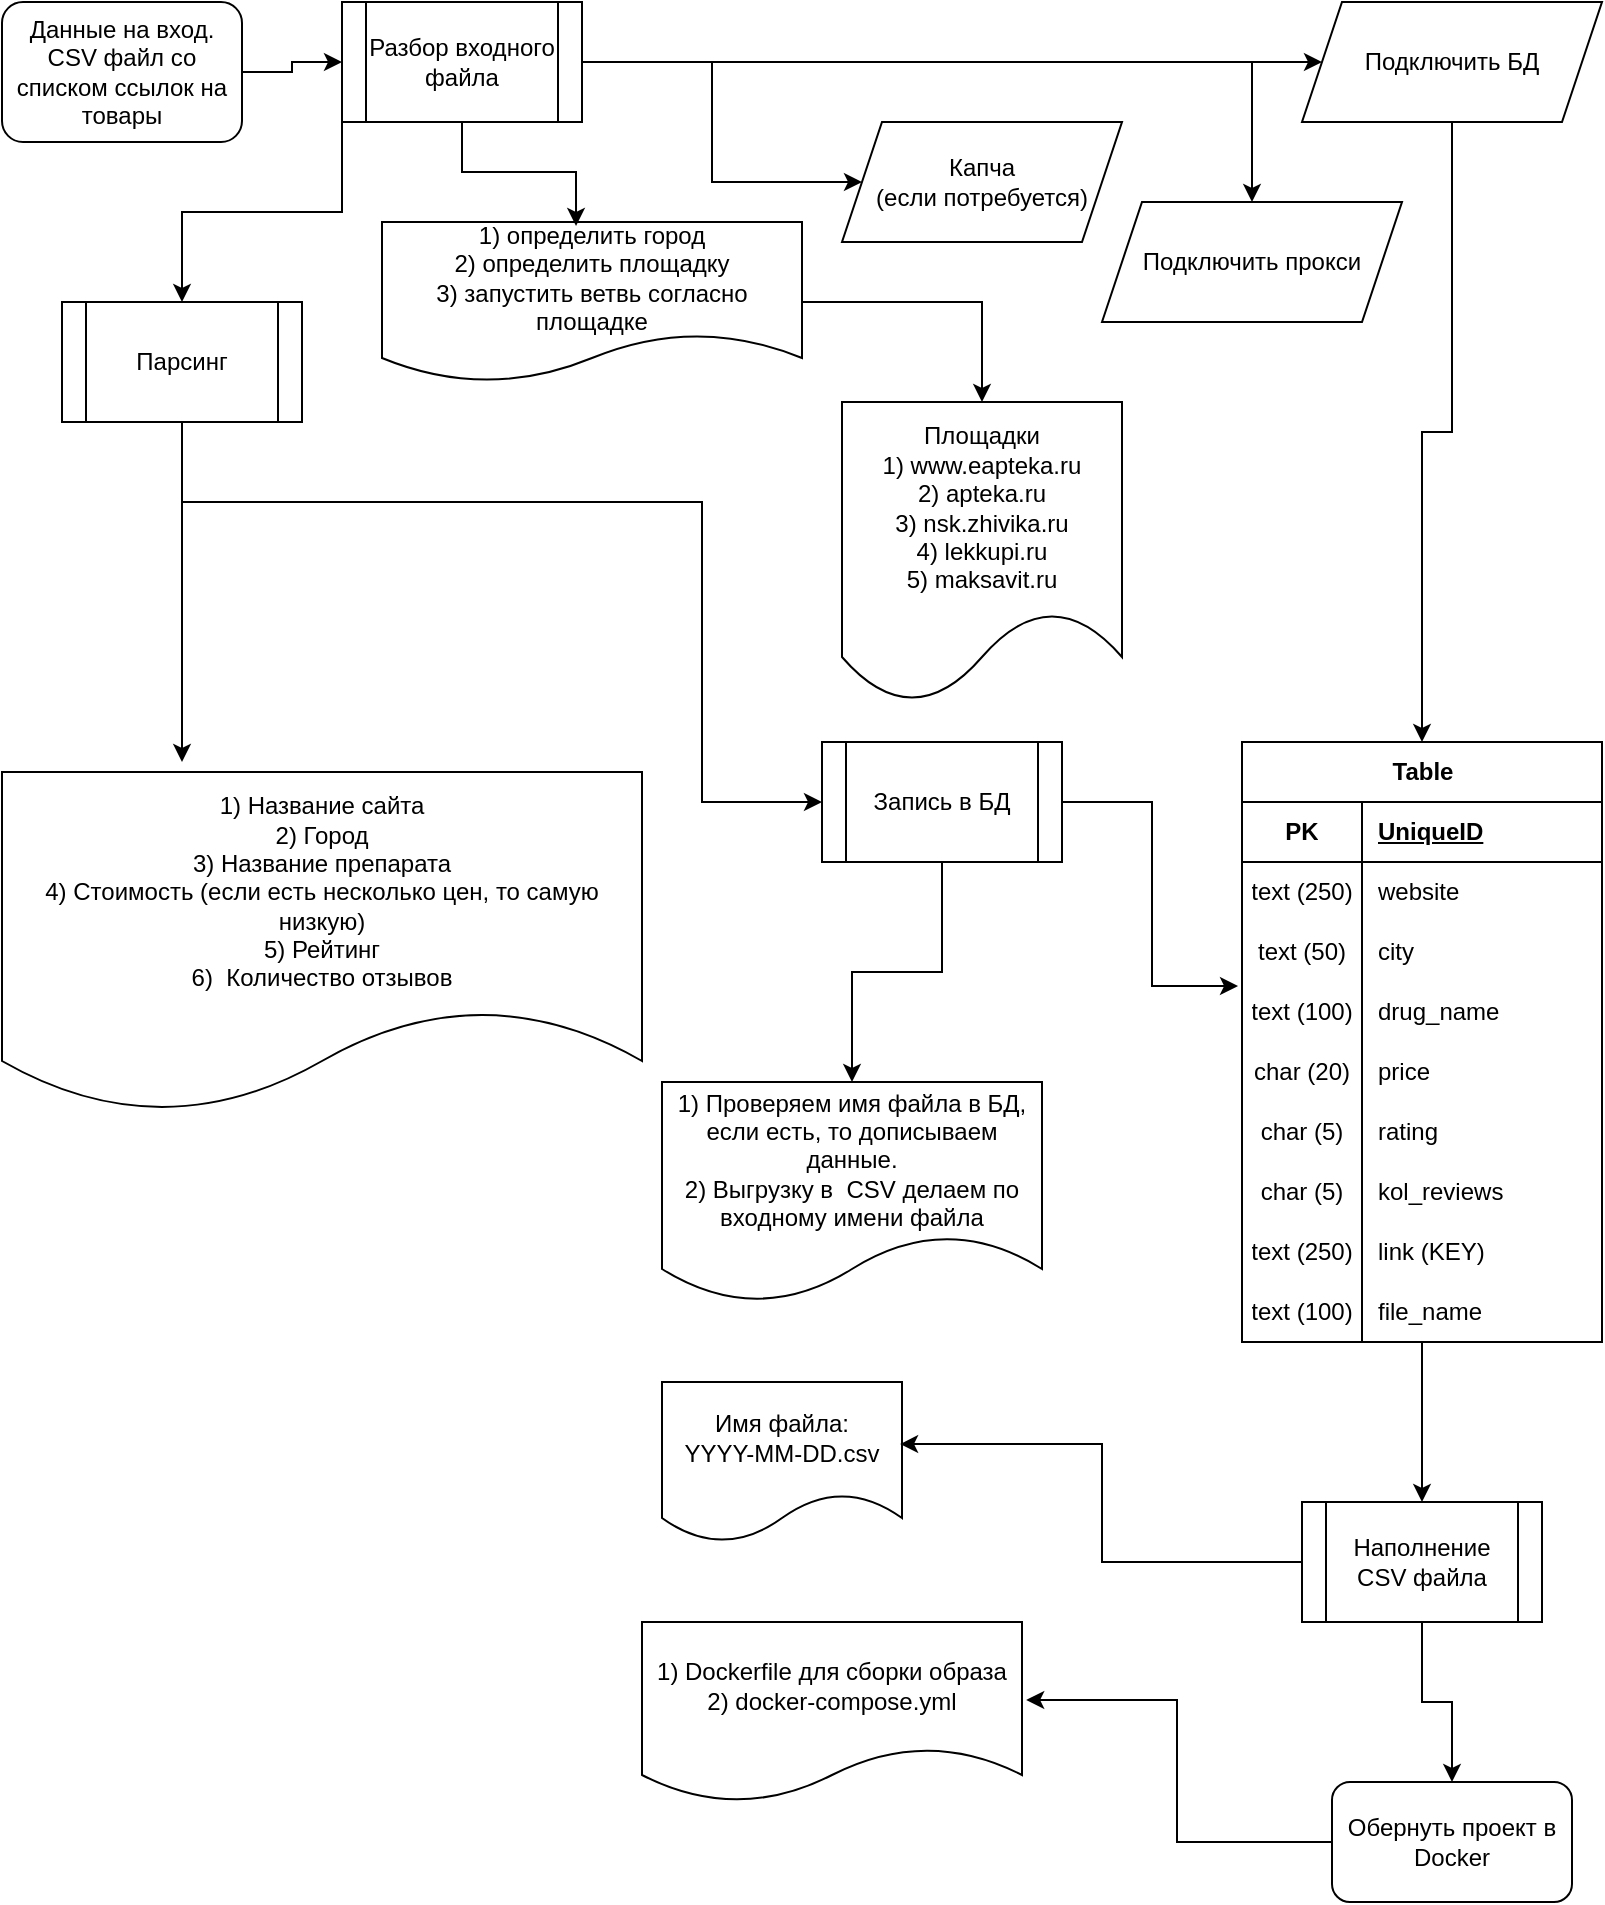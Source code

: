 <mxfile version="22.0.8" type="github">
  <diagram id="C5RBs43oDa-KdzZeNtuy" name="Page-1">
    <mxGraphModel dx="2074" dy="807" grid="1" gridSize="10" guides="1" tooltips="1" connect="1" arrows="1" fold="1" page="1" pageScale="1" pageWidth="827" pageHeight="1169" math="0" shadow="0">
      <root>
        <mxCell id="WIyWlLk6GJQsqaUBKTNV-0" />
        <mxCell id="WIyWlLk6GJQsqaUBKTNV-1" parent="WIyWlLk6GJQsqaUBKTNV-0" />
        <mxCell id="yI-EpUf1qR6Sc0JCAl4H-162" style="edgeStyle=orthogonalEdgeStyle;rounded=0;orthogonalLoop=1;jettySize=auto;html=1;exitX=1;exitY=0.5;exitDx=0;exitDy=0;entryX=0;entryY=0.5;entryDx=0;entryDy=0;" edge="1" parent="WIyWlLk6GJQsqaUBKTNV-1" source="WIyWlLk6GJQsqaUBKTNV-3" target="yI-EpUf1qR6Sc0JCAl4H-161">
          <mxGeometry relative="1" as="geometry" />
        </mxCell>
        <mxCell id="WIyWlLk6GJQsqaUBKTNV-3" value="Данные на вход. CSV файл со списком ссылок на товары&lt;br&gt;" style="rounded=1;whiteSpace=wrap;html=1;fontSize=12;glass=0;strokeWidth=1;shadow=0;" parent="WIyWlLk6GJQsqaUBKTNV-1" vertex="1">
          <mxGeometry x="10" y="10" width="120" height="70" as="geometry" />
        </mxCell>
        <mxCell id="yI-EpUf1qR6Sc0JCAl4H-174" style="edgeStyle=orthogonalEdgeStyle;rounded=0;orthogonalLoop=1;jettySize=auto;html=1;entryX=0.5;entryY=0;entryDx=0;entryDy=0;" edge="1" parent="WIyWlLk6GJQsqaUBKTNV-1" source="yI-EpUf1qR6Sc0JCAl4H-5" target="yI-EpUf1qR6Sc0JCAl4H-53">
          <mxGeometry relative="1" as="geometry" />
        </mxCell>
        <mxCell id="yI-EpUf1qR6Sc0JCAl4H-5" value="Подключить БД" style="shape=parallelogram;perimeter=parallelogramPerimeter;whiteSpace=wrap;html=1;fixedSize=1;" vertex="1" parent="WIyWlLk6GJQsqaUBKTNV-1">
          <mxGeometry x="660" y="10" width="150" height="60" as="geometry" />
        </mxCell>
        <mxCell id="yI-EpUf1qR6Sc0JCAl4H-6" value="Подключить прокси" style="shape=parallelogram;perimeter=parallelogramPerimeter;whiteSpace=wrap;html=1;fixedSize=1;" vertex="1" parent="WIyWlLk6GJQsqaUBKTNV-1">
          <mxGeometry x="560" y="110" width="150" height="60" as="geometry" />
        </mxCell>
        <mxCell id="yI-EpUf1qR6Sc0JCAl4H-22" value="Капча&lt;br&gt;(если потребуется)" style="shape=parallelogram;perimeter=parallelogramPerimeter;whiteSpace=wrap;html=1;fixedSize=1;" vertex="1" parent="WIyWlLk6GJQsqaUBKTNV-1">
          <mxGeometry x="430" y="70" width="140" height="60" as="geometry" />
        </mxCell>
        <mxCell id="yI-EpUf1qR6Sc0JCAl4H-150" style="edgeStyle=orthogonalEdgeStyle;rounded=0;orthogonalLoop=1;jettySize=auto;html=1;entryX=0.5;entryY=0;entryDx=0;entryDy=0;" edge="1" parent="WIyWlLk6GJQsqaUBKTNV-1" source="yI-EpUf1qR6Sc0JCAl4H-53" target="yI-EpUf1qR6Sc0JCAl4H-146">
          <mxGeometry relative="1" as="geometry" />
        </mxCell>
        <mxCell id="yI-EpUf1qR6Sc0JCAl4H-88" style="edgeStyle=orthogonalEdgeStyle;rounded=0;orthogonalLoop=1;jettySize=auto;html=1;exitX=0.5;exitY=1;exitDx=0;exitDy=0;" edge="1" parent="WIyWlLk6GJQsqaUBKTNV-1">
          <mxGeometry relative="1" as="geometry">
            <mxPoint x="210" y="330" as="sourcePoint" />
            <mxPoint x="210" y="330" as="targetPoint" />
          </mxGeometry>
        </mxCell>
        <mxCell id="yI-EpUf1qR6Sc0JCAl4H-145" style="edgeStyle=orthogonalEdgeStyle;rounded=0;orthogonalLoop=1;jettySize=auto;html=1;exitX=0.5;exitY=1;exitDx=0;exitDy=0;entryX=0.5;entryY=0;entryDx=0;entryDy=0;" edge="1" parent="WIyWlLk6GJQsqaUBKTNV-1" source="yI-EpUf1qR6Sc0JCAl4H-138" target="yI-EpUf1qR6Sc0JCAl4H-143">
          <mxGeometry relative="1" as="geometry" />
        </mxCell>
        <mxCell id="yI-EpUf1qR6Sc0JCAl4H-138" value="Запись в БД" style="shape=process;whiteSpace=wrap;html=1;backgroundOutline=1;" vertex="1" parent="WIyWlLk6GJQsqaUBKTNV-1">
          <mxGeometry x="420" y="380" width="120" height="60" as="geometry" />
        </mxCell>
        <mxCell id="yI-EpUf1qR6Sc0JCAl4H-142" style="edgeStyle=orthogonalEdgeStyle;rounded=0;orthogonalLoop=1;jettySize=auto;html=1;exitX=1;exitY=0.5;exitDx=0;exitDy=0;entryX=-0.011;entryY=0.067;entryDx=0;entryDy=0;entryPerimeter=0;" edge="1" parent="WIyWlLk6GJQsqaUBKTNV-1" source="yI-EpUf1qR6Sc0JCAl4H-138" target="yI-EpUf1qR6Sc0JCAl4H-63">
          <mxGeometry relative="1" as="geometry" />
        </mxCell>
        <mxCell id="yI-EpUf1qR6Sc0JCAl4H-143" value="1) Проверяем имя файла в БД, если есть, то дописываем данные.&lt;br&gt;2) Выгрузку в&amp;nbsp; CSV делаем по входному имени файла" style="shape=document;whiteSpace=wrap;html=1;boundedLbl=1;" vertex="1" parent="WIyWlLk6GJQsqaUBKTNV-1">
          <mxGeometry x="340" y="550" width="190" height="110" as="geometry" />
        </mxCell>
        <mxCell id="yI-EpUf1qR6Sc0JCAl4H-160" style="edgeStyle=orthogonalEdgeStyle;rounded=0;orthogonalLoop=1;jettySize=auto;html=1;entryX=0.5;entryY=0;entryDx=0;entryDy=0;" edge="1" parent="WIyWlLk6GJQsqaUBKTNV-1" source="yI-EpUf1qR6Sc0JCAl4H-146" target="yI-EpUf1qR6Sc0JCAl4H-159">
          <mxGeometry relative="1" as="geometry" />
        </mxCell>
        <mxCell id="yI-EpUf1qR6Sc0JCAl4H-146" value="Наполнение CSV файла" style="shape=process;whiteSpace=wrap;html=1;backgroundOutline=1;" vertex="1" parent="WIyWlLk6GJQsqaUBKTNV-1">
          <mxGeometry x="660" y="760" width="120" height="60" as="geometry" />
        </mxCell>
        <mxCell id="yI-EpUf1qR6Sc0JCAl4H-151" value="1)&amp;nbsp;Название сайта&lt;br style=&quot;border-color: var(--border-color);&quot;&gt;&lt;div style=&quot;border-color: var(--border-color);&quot;&gt;&lt;span style=&quot;border-color: var(--border-color); background-color: initial;&quot;&gt;2)&amp;nbsp;Город&lt;/span&gt;&lt;/div&gt;&lt;div style=&quot;border-color: var(--border-color);&quot;&gt;&lt;span style=&quot;border-color: var(--border-color); background-color: initial;&quot;&gt;3)&amp;nbsp;Название препарата&lt;/span&gt;&lt;/div&gt;4)&amp;nbsp;Стоимость (если есть несколько цен, то самую низкую)&lt;br style=&quot;border-color: var(--border-color);&quot;&gt;&lt;div style=&quot;border-color: var(--border-color);&quot;&gt;5)&amp;nbsp;Рейтинг&lt;br style=&quot;border-color: var(--border-color);&quot;&gt;&lt;/div&gt;&lt;div style=&quot;border-color: var(--border-color);&quot;&gt;6)&amp;nbsp;&amp;nbsp;Количество отзывов&lt;/div&gt;" style="shape=document;whiteSpace=wrap;html=1;boundedLbl=1;" vertex="1" parent="WIyWlLk6GJQsqaUBKTNV-1">
          <mxGeometry x="10" y="395" width="320" height="170" as="geometry" />
        </mxCell>
        <mxCell id="yI-EpUf1qR6Sc0JCAl4H-154" style="edgeStyle=orthogonalEdgeStyle;rounded=0;orthogonalLoop=1;jettySize=auto;html=1;" edge="1" parent="WIyWlLk6GJQsqaUBKTNV-1" source="yI-EpUf1qR6Sc0JCAl4H-152">
          <mxGeometry relative="1" as="geometry">
            <mxPoint x="100" y="390" as="targetPoint" />
          </mxGeometry>
        </mxCell>
        <mxCell id="yI-EpUf1qR6Sc0JCAl4H-177" style="edgeStyle=orthogonalEdgeStyle;rounded=0;orthogonalLoop=1;jettySize=auto;html=1;entryX=0;entryY=0.5;entryDx=0;entryDy=0;" edge="1" parent="WIyWlLk6GJQsqaUBKTNV-1" source="yI-EpUf1qR6Sc0JCAl4H-152" target="yI-EpUf1qR6Sc0JCAl4H-138">
          <mxGeometry relative="1" as="geometry">
            <Array as="points">
              <mxPoint x="100" y="260" />
              <mxPoint x="360" y="260" />
              <mxPoint x="360" y="410" />
            </Array>
          </mxGeometry>
        </mxCell>
        <mxCell id="yI-EpUf1qR6Sc0JCAl4H-152" value="Парсинг" style="shape=process;whiteSpace=wrap;html=1;backgroundOutline=1;" vertex="1" parent="WIyWlLk6GJQsqaUBKTNV-1">
          <mxGeometry x="40" y="160" width="120" height="60" as="geometry" />
        </mxCell>
        <mxCell id="yI-EpUf1qR6Sc0JCAl4H-157" value="Имя файла:&lt;br&gt;YYYY-MM-DD.csv" style="shape=document;whiteSpace=wrap;html=1;boundedLbl=1;" vertex="1" parent="WIyWlLk6GJQsqaUBKTNV-1">
          <mxGeometry x="340" y="700" width="120" height="80" as="geometry" />
        </mxCell>
        <mxCell id="yI-EpUf1qR6Sc0JCAl4H-158" style="edgeStyle=orthogonalEdgeStyle;rounded=0;orthogonalLoop=1;jettySize=auto;html=1;exitX=0;exitY=0.5;exitDx=0;exitDy=0;entryX=0.992;entryY=0.388;entryDx=0;entryDy=0;entryPerimeter=0;" edge="1" parent="WIyWlLk6GJQsqaUBKTNV-1" source="yI-EpUf1qR6Sc0JCAl4H-146" target="yI-EpUf1qR6Sc0JCAl4H-157">
          <mxGeometry relative="1" as="geometry" />
        </mxCell>
        <mxCell id="yI-EpUf1qR6Sc0JCAl4H-159" value="Обернуть проект в Docker" style="rounded=1;whiteSpace=wrap;html=1;" vertex="1" parent="WIyWlLk6GJQsqaUBKTNV-1">
          <mxGeometry x="675" y="900" width="120" height="60" as="geometry" />
        </mxCell>
        <mxCell id="yI-EpUf1qR6Sc0JCAl4H-163" style="edgeStyle=orthogonalEdgeStyle;rounded=0;orthogonalLoop=1;jettySize=auto;html=1;exitX=0;exitY=1;exitDx=0;exitDy=0;entryX=0.5;entryY=0;entryDx=0;entryDy=0;" edge="1" parent="WIyWlLk6GJQsqaUBKTNV-1" source="yI-EpUf1qR6Sc0JCAl4H-161" target="yI-EpUf1qR6Sc0JCAl4H-152">
          <mxGeometry relative="1" as="geometry" />
        </mxCell>
        <mxCell id="yI-EpUf1qR6Sc0JCAl4H-167" style="edgeStyle=orthogonalEdgeStyle;rounded=0;orthogonalLoop=1;jettySize=auto;html=1;exitX=1;exitY=0.5;exitDx=0;exitDy=0;" edge="1" parent="WIyWlLk6GJQsqaUBKTNV-1" source="yI-EpUf1qR6Sc0JCAl4H-161" target="yI-EpUf1qR6Sc0JCAl4H-5">
          <mxGeometry relative="1" as="geometry" />
        </mxCell>
        <mxCell id="yI-EpUf1qR6Sc0JCAl4H-168" style="edgeStyle=orthogonalEdgeStyle;rounded=0;orthogonalLoop=1;jettySize=auto;html=1;exitX=1;exitY=0.5;exitDx=0;exitDy=0;entryX=0.5;entryY=0;entryDx=0;entryDy=0;" edge="1" parent="WIyWlLk6GJQsqaUBKTNV-1" source="yI-EpUf1qR6Sc0JCAl4H-161" target="yI-EpUf1qR6Sc0JCAl4H-6">
          <mxGeometry relative="1" as="geometry" />
        </mxCell>
        <mxCell id="yI-EpUf1qR6Sc0JCAl4H-169" style="edgeStyle=orthogonalEdgeStyle;rounded=0;orthogonalLoop=1;jettySize=auto;html=1;exitX=1;exitY=0.5;exitDx=0;exitDy=0;" edge="1" parent="WIyWlLk6GJQsqaUBKTNV-1" source="yI-EpUf1qR6Sc0JCAl4H-161" target="yI-EpUf1qR6Sc0JCAl4H-22">
          <mxGeometry relative="1" as="geometry" />
        </mxCell>
        <mxCell id="yI-EpUf1qR6Sc0JCAl4H-161" value="Разбор входного файла" style="shape=process;whiteSpace=wrap;html=1;backgroundOutline=1;" vertex="1" parent="WIyWlLk6GJQsqaUBKTNV-1">
          <mxGeometry x="180" y="10" width="120" height="60" as="geometry" />
        </mxCell>
        <mxCell id="yI-EpUf1qR6Sc0JCAl4H-176" style="edgeStyle=orthogonalEdgeStyle;rounded=0;orthogonalLoop=1;jettySize=auto;html=1;entryX=0.5;entryY=0;entryDx=0;entryDy=0;" edge="1" parent="WIyWlLk6GJQsqaUBKTNV-1" source="yI-EpUf1qR6Sc0JCAl4H-164" target="yI-EpUf1qR6Sc0JCAl4H-173">
          <mxGeometry relative="1" as="geometry" />
        </mxCell>
        <mxCell id="yI-EpUf1qR6Sc0JCAl4H-164" value="1) определить город&lt;br&gt;2) определить площадку&lt;br&gt;3) запустить ветвь согласно площадке" style="shape=document;whiteSpace=wrap;html=1;boundedLbl=1;" vertex="1" parent="WIyWlLk6GJQsqaUBKTNV-1">
          <mxGeometry x="200" y="120" width="210" height="80" as="geometry" />
        </mxCell>
        <mxCell id="yI-EpUf1qR6Sc0JCAl4H-166" style="edgeStyle=orthogonalEdgeStyle;rounded=0;orthogonalLoop=1;jettySize=auto;html=1;entryX=0.462;entryY=0.025;entryDx=0;entryDy=0;entryPerimeter=0;" edge="1" parent="WIyWlLk6GJQsqaUBKTNV-1" source="yI-EpUf1qR6Sc0JCAl4H-161" target="yI-EpUf1qR6Sc0JCAl4H-164">
          <mxGeometry relative="1" as="geometry" />
        </mxCell>
        <mxCell id="yI-EpUf1qR6Sc0JCAl4H-170" value="1) Dockerfile для сборки образа&lt;br&gt;2) docker-compose.yml" style="shape=document;whiteSpace=wrap;html=1;boundedLbl=1;" vertex="1" parent="WIyWlLk6GJQsqaUBKTNV-1">
          <mxGeometry x="330" y="820" width="190" height="90" as="geometry" />
        </mxCell>
        <mxCell id="yI-EpUf1qR6Sc0JCAl4H-172" style="edgeStyle=orthogonalEdgeStyle;rounded=0;orthogonalLoop=1;jettySize=auto;html=1;exitX=0;exitY=0.5;exitDx=0;exitDy=0;entryX=1.011;entryY=0.433;entryDx=0;entryDy=0;entryPerimeter=0;" edge="1" parent="WIyWlLk6GJQsqaUBKTNV-1" source="yI-EpUf1qR6Sc0JCAl4H-159" target="yI-EpUf1qR6Sc0JCAl4H-170">
          <mxGeometry relative="1" as="geometry" />
        </mxCell>
        <mxCell id="yI-EpUf1qR6Sc0JCAl4H-173" value="Площадки&lt;br&gt;1)&amp;nbsp;www.eapteka.ru&lt;br&gt;2)&amp;nbsp;apteka.ru&lt;br&gt;3)&amp;nbsp;nsk.zhivika.ru&lt;br&gt;4)&amp;nbsp;lekkupi.ru&lt;br&gt;5)&amp;nbsp;maksavit.ru" style="shape=document;whiteSpace=wrap;html=1;boundedLbl=1;" vertex="1" parent="WIyWlLk6GJQsqaUBKTNV-1">
          <mxGeometry x="430" y="210" width="140" height="150" as="geometry" />
        </mxCell>
        <mxCell id="yI-EpUf1qR6Sc0JCAl4H-53" value="Table" style="shape=table;startSize=30;container=1;collapsible=1;childLayout=tableLayout;fixedRows=1;rowLines=0;fontStyle=1;align=center;resizeLast=1;html=1;" vertex="1" parent="WIyWlLk6GJQsqaUBKTNV-1">
          <mxGeometry x="630" y="380" width="180" height="300" as="geometry">
            <mxRectangle x="610" y="300" width="70" height="30" as="alternateBounds" />
          </mxGeometry>
        </mxCell>
        <mxCell id="yI-EpUf1qR6Sc0JCAl4H-54" value="" style="shape=tableRow;horizontal=0;startSize=0;swimlaneHead=0;swimlaneBody=0;fillColor=none;collapsible=0;dropTarget=0;points=[[0,0.5],[1,0.5]];portConstraint=eastwest;top=0;left=0;right=0;bottom=1;" vertex="1" parent="yI-EpUf1qR6Sc0JCAl4H-53">
          <mxGeometry y="30" width="180" height="30" as="geometry" />
        </mxCell>
        <mxCell id="yI-EpUf1qR6Sc0JCAl4H-55" value="PK" style="shape=partialRectangle;connectable=0;fillColor=none;top=0;left=0;bottom=0;right=0;fontStyle=1;overflow=hidden;whiteSpace=wrap;html=1;" vertex="1" parent="yI-EpUf1qR6Sc0JCAl4H-54">
          <mxGeometry width="60" height="30" as="geometry">
            <mxRectangle width="60" height="30" as="alternateBounds" />
          </mxGeometry>
        </mxCell>
        <mxCell id="yI-EpUf1qR6Sc0JCAl4H-56" value="UniqueID" style="shape=partialRectangle;connectable=0;fillColor=none;top=0;left=0;bottom=0;right=0;align=left;spacingLeft=6;fontStyle=5;overflow=hidden;whiteSpace=wrap;html=1;" vertex="1" parent="yI-EpUf1qR6Sc0JCAl4H-54">
          <mxGeometry x="60" width="120" height="30" as="geometry">
            <mxRectangle width="120" height="30" as="alternateBounds" />
          </mxGeometry>
        </mxCell>
        <mxCell id="yI-EpUf1qR6Sc0JCAl4H-57" value="" style="shape=tableRow;horizontal=0;startSize=0;swimlaneHead=0;swimlaneBody=0;fillColor=none;collapsible=0;dropTarget=0;points=[[0,0.5],[1,0.5]];portConstraint=eastwest;top=0;left=0;right=0;bottom=0;" vertex="1" parent="yI-EpUf1qR6Sc0JCAl4H-53">
          <mxGeometry y="60" width="180" height="30" as="geometry" />
        </mxCell>
        <mxCell id="yI-EpUf1qR6Sc0JCAl4H-58" value="text (250)" style="shape=partialRectangle;connectable=0;fillColor=none;top=0;left=0;bottom=0;right=0;editable=1;overflow=hidden;whiteSpace=wrap;html=1;" vertex="1" parent="yI-EpUf1qR6Sc0JCAl4H-57">
          <mxGeometry width="60" height="30" as="geometry">
            <mxRectangle width="60" height="30" as="alternateBounds" />
          </mxGeometry>
        </mxCell>
        <mxCell id="yI-EpUf1qR6Sc0JCAl4H-59" value="website" style="shape=partialRectangle;connectable=0;fillColor=none;top=0;left=0;bottom=0;right=0;align=left;spacingLeft=6;overflow=hidden;whiteSpace=wrap;html=1;" vertex="1" parent="yI-EpUf1qR6Sc0JCAl4H-57">
          <mxGeometry x="60" width="120" height="30" as="geometry">
            <mxRectangle width="120" height="30" as="alternateBounds" />
          </mxGeometry>
        </mxCell>
        <mxCell id="yI-EpUf1qR6Sc0JCAl4H-60" value="" style="shape=tableRow;horizontal=0;startSize=0;swimlaneHead=0;swimlaneBody=0;fillColor=none;collapsible=0;dropTarget=0;points=[[0,0.5],[1,0.5]];portConstraint=eastwest;top=0;left=0;right=0;bottom=0;" vertex="1" parent="yI-EpUf1qR6Sc0JCAl4H-53">
          <mxGeometry y="90" width="180" height="30" as="geometry" />
        </mxCell>
        <mxCell id="yI-EpUf1qR6Sc0JCAl4H-61" value="text (50)" style="shape=partialRectangle;connectable=0;fillColor=none;top=0;left=0;bottom=0;right=0;editable=1;overflow=hidden;whiteSpace=wrap;html=1;" vertex="1" parent="yI-EpUf1qR6Sc0JCAl4H-60">
          <mxGeometry width="60" height="30" as="geometry">
            <mxRectangle width="60" height="30" as="alternateBounds" />
          </mxGeometry>
        </mxCell>
        <mxCell id="yI-EpUf1qR6Sc0JCAl4H-62" value="city" style="shape=partialRectangle;connectable=0;fillColor=none;top=0;left=0;bottom=0;right=0;align=left;spacingLeft=6;overflow=hidden;whiteSpace=wrap;html=1;" vertex="1" parent="yI-EpUf1qR6Sc0JCAl4H-60">
          <mxGeometry x="60" width="120" height="30" as="geometry">
            <mxRectangle width="120" height="30" as="alternateBounds" />
          </mxGeometry>
        </mxCell>
        <mxCell id="yI-EpUf1qR6Sc0JCAl4H-63" value="" style="shape=tableRow;horizontal=0;startSize=0;swimlaneHead=0;swimlaneBody=0;fillColor=none;collapsible=0;dropTarget=0;points=[[0,0.5],[1,0.5]];portConstraint=eastwest;top=0;left=0;right=0;bottom=0;" vertex="1" parent="yI-EpUf1qR6Sc0JCAl4H-53">
          <mxGeometry y="120" width="180" height="30" as="geometry" />
        </mxCell>
        <mxCell id="yI-EpUf1qR6Sc0JCAl4H-64" value="text (100)" style="shape=partialRectangle;connectable=0;fillColor=none;top=0;left=0;bottom=0;right=0;editable=1;overflow=hidden;whiteSpace=wrap;html=1;" vertex="1" parent="yI-EpUf1qR6Sc0JCAl4H-63">
          <mxGeometry width="60" height="30" as="geometry">
            <mxRectangle width="60" height="30" as="alternateBounds" />
          </mxGeometry>
        </mxCell>
        <mxCell id="yI-EpUf1qR6Sc0JCAl4H-65" value="drug_name" style="shape=partialRectangle;connectable=0;fillColor=none;top=0;left=0;bottom=0;right=0;align=left;spacingLeft=6;overflow=hidden;whiteSpace=wrap;html=1;" vertex="1" parent="yI-EpUf1qR6Sc0JCAl4H-63">
          <mxGeometry x="60" width="120" height="30" as="geometry">
            <mxRectangle width="120" height="30" as="alternateBounds" />
          </mxGeometry>
        </mxCell>
        <mxCell id="yI-EpUf1qR6Sc0JCAl4H-119" value="" style="shape=tableRow;horizontal=0;startSize=0;swimlaneHead=0;swimlaneBody=0;fillColor=none;collapsible=0;dropTarget=0;points=[[0,0.5],[1,0.5]];portConstraint=eastwest;top=0;left=0;right=0;bottom=0;" vertex="1" parent="yI-EpUf1qR6Sc0JCAl4H-53">
          <mxGeometry y="150" width="180" height="30" as="geometry" />
        </mxCell>
        <mxCell id="yI-EpUf1qR6Sc0JCAl4H-120" value="char (20)" style="shape=partialRectangle;connectable=0;fillColor=none;top=0;left=0;bottom=0;right=0;editable=1;overflow=hidden;whiteSpace=wrap;html=1;" vertex="1" parent="yI-EpUf1qR6Sc0JCAl4H-119">
          <mxGeometry width="60" height="30" as="geometry">
            <mxRectangle width="60" height="30" as="alternateBounds" />
          </mxGeometry>
        </mxCell>
        <mxCell id="yI-EpUf1qR6Sc0JCAl4H-121" value="price" style="shape=partialRectangle;connectable=0;fillColor=none;top=0;left=0;bottom=0;right=0;align=left;spacingLeft=6;overflow=hidden;whiteSpace=wrap;html=1;" vertex="1" parent="yI-EpUf1qR6Sc0JCAl4H-119">
          <mxGeometry x="60" width="120" height="30" as="geometry">
            <mxRectangle width="120" height="30" as="alternateBounds" />
          </mxGeometry>
        </mxCell>
        <mxCell id="yI-EpUf1qR6Sc0JCAl4H-122" value="" style="shape=tableRow;horizontal=0;startSize=0;swimlaneHead=0;swimlaneBody=0;fillColor=none;collapsible=0;dropTarget=0;points=[[0,0.5],[1,0.5]];portConstraint=eastwest;top=0;left=0;right=0;bottom=0;" vertex="1" parent="yI-EpUf1qR6Sc0JCAl4H-53">
          <mxGeometry y="180" width="180" height="30" as="geometry" />
        </mxCell>
        <mxCell id="yI-EpUf1qR6Sc0JCAl4H-123" value="char (5)" style="shape=partialRectangle;connectable=0;fillColor=none;top=0;left=0;bottom=0;right=0;editable=1;overflow=hidden;whiteSpace=wrap;html=1;" vertex="1" parent="yI-EpUf1qR6Sc0JCAl4H-122">
          <mxGeometry width="60" height="30" as="geometry">
            <mxRectangle width="60" height="30" as="alternateBounds" />
          </mxGeometry>
        </mxCell>
        <mxCell id="yI-EpUf1qR6Sc0JCAl4H-124" value="rating" style="shape=partialRectangle;connectable=0;fillColor=none;top=0;left=0;bottom=0;right=0;align=left;spacingLeft=6;overflow=hidden;whiteSpace=wrap;html=1;" vertex="1" parent="yI-EpUf1qR6Sc0JCAl4H-122">
          <mxGeometry x="60" width="120" height="30" as="geometry">
            <mxRectangle width="120" height="30" as="alternateBounds" />
          </mxGeometry>
        </mxCell>
        <mxCell id="yI-EpUf1qR6Sc0JCAl4H-125" value="" style="shape=tableRow;horizontal=0;startSize=0;swimlaneHead=0;swimlaneBody=0;fillColor=none;collapsible=0;dropTarget=0;points=[[0,0.5],[1,0.5]];portConstraint=eastwest;top=0;left=0;right=0;bottom=0;" vertex="1" parent="yI-EpUf1qR6Sc0JCAl4H-53">
          <mxGeometry y="210" width="180" height="30" as="geometry" />
        </mxCell>
        <mxCell id="yI-EpUf1qR6Sc0JCAl4H-126" value="char (5)" style="shape=partialRectangle;connectable=0;fillColor=none;top=0;left=0;bottom=0;right=0;editable=1;overflow=hidden;whiteSpace=wrap;html=1;" vertex="1" parent="yI-EpUf1qR6Sc0JCAl4H-125">
          <mxGeometry width="60" height="30" as="geometry">
            <mxRectangle width="60" height="30" as="alternateBounds" />
          </mxGeometry>
        </mxCell>
        <mxCell id="yI-EpUf1qR6Sc0JCAl4H-127" value="kol_reviews" style="shape=partialRectangle;connectable=0;fillColor=none;top=0;left=0;bottom=0;right=0;align=left;spacingLeft=6;overflow=hidden;whiteSpace=wrap;html=1;" vertex="1" parent="yI-EpUf1qR6Sc0JCAl4H-125">
          <mxGeometry x="60" width="120" height="30" as="geometry">
            <mxRectangle width="120" height="30" as="alternateBounds" />
          </mxGeometry>
        </mxCell>
        <mxCell id="yI-EpUf1qR6Sc0JCAl4H-128" value="" style="shape=tableRow;horizontal=0;startSize=0;swimlaneHead=0;swimlaneBody=0;fillColor=none;collapsible=0;dropTarget=0;points=[[0,0.5],[1,0.5]];portConstraint=eastwest;top=0;left=0;right=0;bottom=0;" vertex="1" parent="yI-EpUf1qR6Sc0JCAl4H-53">
          <mxGeometry y="240" width="180" height="30" as="geometry" />
        </mxCell>
        <mxCell id="yI-EpUf1qR6Sc0JCAl4H-129" value="text (250)" style="shape=partialRectangle;connectable=0;fillColor=none;top=0;left=0;bottom=0;right=0;editable=1;overflow=hidden;whiteSpace=wrap;html=1;" vertex="1" parent="yI-EpUf1qR6Sc0JCAl4H-128">
          <mxGeometry width="60" height="30" as="geometry">
            <mxRectangle width="60" height="30" as="alternateBounds" />
          </mxGeometry>
        </mxCell>
        <mxCell id="yI-EpUf1qR6Sc0JCAl4H-130" value="link (KEY)" style="shape=partialRectangle;connectable=0;fillColor=none;top=0;left=0;bottom=0;right=0;align=left;spacingLeft=6;overflow=hidden;whiteSpace=wrap;html=1;" vertex="1" parent="yI-EpUf1qR6Sc0JCAl4H-128">
          <mxGeometry x="60" width="120" height="30" as="geometry">
            <mxRectangle width="120" height="30" as="alternateBounds" />
          </mxGeometry>
        </mxCell>
        <mxCell id="yI-EpUf1qR6Sc0JCAl4H-131" value="" style="shape=tableRow;horizontal=0;startSize=0;swimlaneHead=0;swimlaneBody=0;fillColor=none;collapsible=0;dropTarget=0;points=[[0,0.5],[1,0.5]];portConstraint=eastwest;top=0;left=0;right=0;bottom=0;" vertex="1" parent="yI-EpUf1qR6Sc0JCAl4H-53">
          <mxGeometry y="270" width="180" height="30" as="geometry" />
        </mxCell>
        <mxCell id="yI-EpUf1qR6Sc0JCAl4H-132" value="text (100)" style="shape=partialRectangle;connectable=0;fillColor=none;top=0;left=0;bottom=0;right=0;editable=1;overflow=hidden;whiteSpace=wrap;html=1;" vertex="1" parent="yI-EpUf1qR6Sc0JCAl4H-131">
          <mxGeometry width="60" height="30" as="geometry">
            <mxRectangle width="60" height="30" as="alternateBounds" />
          </mxGeometry>
        </mxCell>
        <mxCell id="yI-EpUf1qR6Sc0JCAl4H-133" value="file_name" style="shape=partialRectangle;connectable=0;fillColor=none;top=0;left=0;bottom=0;right=0;align=left;spacingLeft=6;overflow=hidden;whiteSpace=wrap;html=1;" vertex="1" parent="yI-EpUf1qR6Sc0JCAl4H-131">
          <mxGeometry x="60" width="120" height="30" as="geometry">
            <mxRectangle width="120" height="30" as="alternateBounds" />
          </mxGeometry>
        </mxCell>
      </root>
    </mxGraphModel>
  </diagram>
</mxfile>

